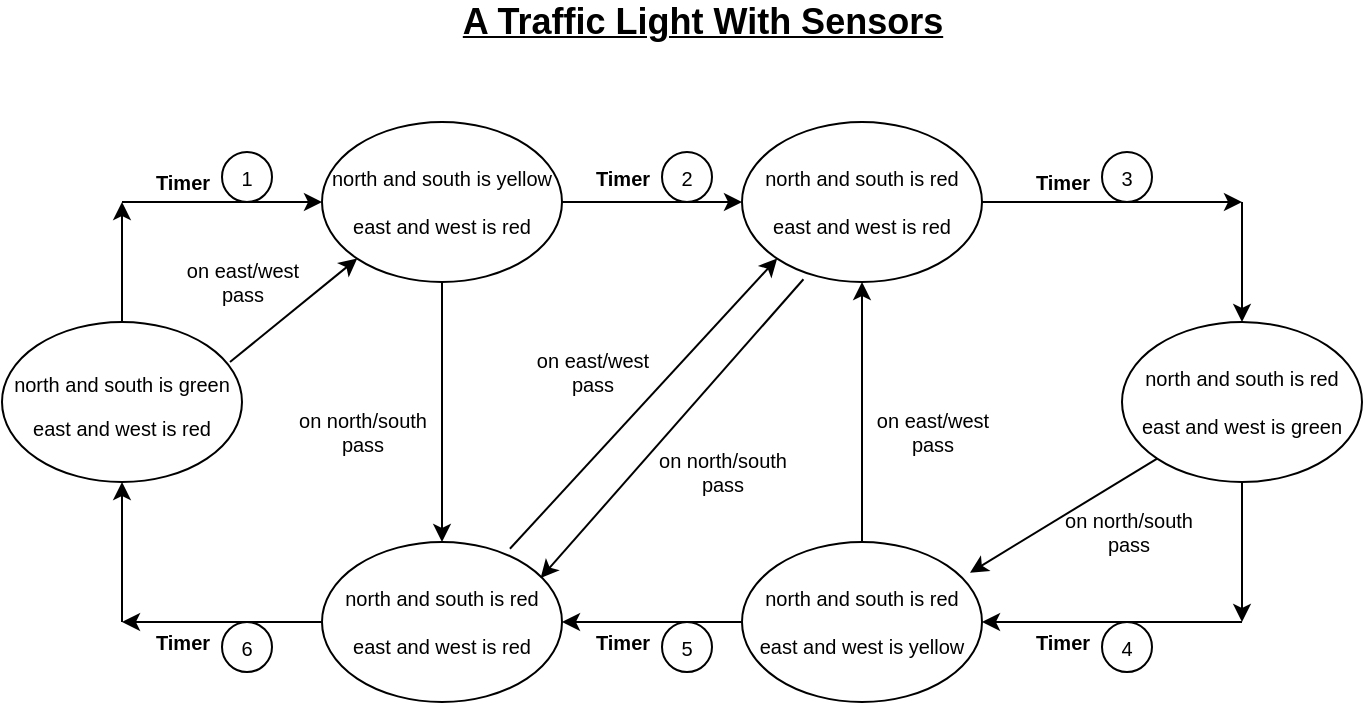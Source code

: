 <mxfile version="17.4.6" type="github">
  <diagram id="FeiwYfr4Wlo4jRZ_Yl8j" name="Page-1">
    <mxGraphModel dx="782" dy="436" grid="1" gridSize="10" guides="1" tooltips="1" connect="1" arrows="1" fold="1" page="1" pageScale="1" pageWidth="850" pageHeight="1100" math="0" shadow="0">
      <root>
        <mxCell id="0" />
        <mxCell id="1" parent="0" />
        <mxCell id="JngZ-TWqMBHg95M7geXb-1" value="&lt;b&gt;&lt;u&gt;&lt;font style=&quot;font-size: 18px&quot;&gt;A Traffic Light With Sensors&lt;/font&gt;&lt;/u&gt;&lt;/b&gt;" style="text;html=1;align=center;verticalAlign=middle;resizable=0;points=[];autosize=1;strokeColor=none;fillColor=none;" parent="1" vertex="1">
          <mxGeometry x="270" y="60" width="260" height="20" as="geometry" />
        </mxCell>
        <mxCell id="JngZ-TWqMBHg95M7geXb-2" value="&lt;font style=&quot;font-size: 10px&quot;&gt;north and south is green&lt;br&gt;east and west is red&lt;br&gt;&lt;/font&gt;" style="ellipse;whiteSpace=wrap;html=1;fontSize=18;" parent="1" vertex="1">
          <mxGeometry x="50" y="220" width="120" height="80" as="geometry" />
        </mxCell>
        <mxCell id="JngZ-TWqMBHg95M7geXb-12" style="edgeStyle=orthogonalEdgeStyle;rounded=0;orthogonalLoop=1;jettySize=auto;html=1;entryX=0;entryY=0.5;entryDx=0;entryDy=0;fontSize=10;" parent="1" source="JngZ-TWqMBHg95M7geXb-3" target="JngZ-TWqMBHg95M7geXb-4" edge="1">
          <mxGeometry relative="1" as="geometry" />
        </mxCell>
        <mxCell id="JngZ-TWqMBHg95M7geXb-3" value="north and south is yellow&lt;br&gt;&lt;br&gt;east and west is red" style="ellipse;whiteSpace=wrap;html=1;fontSize=10;" parent="1" vertex="1">
          <mxGeometry x="210" y="120" width="120" height="80" as="geometry" />
        </mxCell>
        <mxCell id="JngZ-TWqMBHg95M7geXb-4" value="north and south is red&lt;br&gt;&lt;br&gt;east and west is red" style="ellipse;whiteSpace=wrap;html=1;fontSize=10;" parent="1" vertex="1">
          <mxGeometry x="420" y="120" width="120" height="80" as="geometry" />
        </mxCell>
        <mxCell id="JngZ-TWqMBHg95M7geXb-5" value="north and south is red&lt;br&gt;&lt;br&gt;east and west is green" style="ellipse;whiteSpace=wrap;html=1;fontSize=10;" parent="1" vertex="1">
          <mxGeometry x="610" y="220" width="120" height="80" as="geometry" />
        </mxCell>
        <mxCell id="JngZ-TWqMBHg95M7geXb-6" value="north and south is red&lt;br&gt;&lt;br&gt;east and west is red" style="ellipse;whiteSpace=wrap;html=1;fontSize=10;" parent="1" vertex="1">
          <mxGeometry x="210" y="330" width="120" height="80" as="geometry" />
        </mxCell>
        <mxCell id="JngZ-TWqMBHg95M7geXb-13" style="edgeStyle=orthogonalEdgeStyle;rounded=0;orthogonalLoop=1;jettySize=auto;html=1;entryX=1;entryY=0.5;entryDx=0;entryDy=0;fontSize=10;" parent="1" source="JngZ-TWqMBHg95M7geXb-7" target="JngZ-TWqMBHg95M7geXb-6" edge="1">
          <mxGeometry relative="1" as="geometry" />
        </mxCell>
        <mxCell id="JngZ-TWqMBHg95M7geXb-7" value="north and south is red&lt;br&gt;&lt;br&gt;east and west is yellow" style="ellipse;whiteSpace=wrap;html=1;fontSize=10;" parent="1" vertex="1">
          <mxGeometry x="420" y="330" width="120" height="80" as="geometry" />
        </mxCell>
        <mxCell id="JngZ-TWqMBHg95M7geXb-10" value="" style="endArrow=classic;html=1;rounded=0;fontSize=10;exitX=0.5;exitY=0;exitDx=0;exitDy=0;" parent="1" source="JngZ-TWqMBHg95M7geXb-2" edge="1">
          <mxGeometry width="50" height="50" relative="1" as="geometry">
            <mxPoint x="380" y="220" as="sourcePoint" />
            <mxPoint x="110" y="160" as="targetPoint" />
          </mxGeometry>
        </mxCell>
        <mxCell id="JngZ-TWqMBHg95M7geXb-11" value="" style="endArrow=classic;html=1;rounded=0;fontSize=10;" parent="1" edge="1">
          <mxGeometry width="50" height="50" relative="1" as="geometry">
            <mxPoint x="110" y="160" as="sourcePoint" />
            <mxPoint x="210" y="160" as="targetPoint" />
          </mxGeometry>
        </mxCell>
        <mxCell id="JngZ-TWqMBHg95M7geXb-14" value="" style="endArrow=classic;html=1;rounded=0;fontSize=10;exitX=1;exitY=0.5;exitDx=0;exitDy=0;" parent="1" source="JngZ-TWqMBHg95M7geXb-4" edge="1">
          <mxGeometry width="50" height="50" relative="1" as="geometry">
            <mxPoint x="380" y="220" as="sourcePoint" />
            <mxPoint x="670" y="160" as="targetPoint" />
          </mxGeometry>
        </mxCell>
        <mxCell id="JngZ-TWqMBHg95M7geXb-15" value="" style="endArrow=classic;html=1;rounded=0;fontSize=10;entryX=0.5;entryY=0;entryDx=0;entryDy=0;" parent="1" target="JngZ-TWqMBHg95M7geXb-5" edge="1">
          <mxGeometry width="50" height="50" relative="1" as="geometry">
            <mxPoint x="670" y="160" as="sourcePoint" />
            <mxPoint x="430" y="170" as="targetPoint" />
          </mxGeometry>
        </mxCell>
        <mxCell id="JngZ-TWqMBHg95M7geXb-16" value="" style="endArrow=classic;html=1;rounded=0;fontSize=10;exitX=0.5;exitY=1;exitDx=0;exitDy=0;" parent="1" source="JngZ-TWqMBHg95M7geXb-5" edge="1">
          <mxGeometry width="50" height="50" relative="1" as="geometry">
            <mxPoint x="380" y="220" as="sourcePoint" />
            <mxPoint x="670" y="370" as="targetPoint" />
          </mxGeometry>
        </mxCell>
        <mxCell id="JngZ-TWqMBHg95M7geXb-17" value="" style="endArrow=classic;html=1;rounded=0;fontSize=10;entryX=1;entryY=0.5;entryDx=0;entryDy=0;" parent="1" target="JngZ-TWqMBHg95M7geXb-7" edge="1">
          <mxGeometry width="50" height="50" relative="1" as="geometry">
            <mxPoint x="670" y="370" as="sourcePoint" />
            <mxPoint x="430" y="170" as="targetPoint" />
          </mxGeometry>
        </mxCell>
        <mxCell id="JngZ-TWqMBHg95M7geXb-18" value="" style="endArrow=classic;html=1;rounded=0;fontSize=10;exitX=0;exitY=0.5;exitDx=0;exitDy=0;" parent="1" source="JngZ-TWqMBHg95M7geXb-6" edge="1">
          <mxGeometry width="50" height="50" relative="1" as="geometry">
            <mxPoint x="380" y="220" as="sourcePoint" />
            <mxPoint x="110" y="370" as="targetPoint" />
          </mxGeometry>
        </mxCell>
        <mxCell id="JngZ-TWqMBHg95M7geXb-19" value="" style="endArrow=classic;html=1;rounded=0;fontSize=10;entryX=0.5;entryY=1;entryDx=0;entryDy=0;" parent="1" target="JngZ-TWqMBHg95M7geXb-2" edge="1">
          <mxGeometry width="50" height="50" relative="1" as="geometry">
            <mxPoint x="110" y="370" as="sourcePoint" />
            <mxPoint x="430" y="170" as="targetPoint" />
          </mxGeometry>
        </mxCell>
        <mxCell id="JngZ-TWqMBHg95M7geXb-20" value="&lt;b&gt;Timer&lt;/b&gt;" style="text;html=1;align=center;verticalAlign=middle;resizable=0;points=[];autosize=1;strokeColor=none;fillColor=none;fontSize=10;" parent="1" vertex="1">
          <mxGeometry x="120" y="140" width="40" height="20" as="geometry" />
        </mxCell>
        <mxCell id="JngZ-TWqMBHg95M7geXb-21" value="1" style="ellipse;whiteSpace=wrap;html=1;aspect=fixed;fontSize=10;" parent="1" vertex="1">
          <mxGeometry x="160" y="135" width="25" height="25" as="geometry" />
        </mxCell>
        <mxCell id="JngZ-TWqMBHg95M7geXb-24" value="&lt;b&gt;Timer&lt;/b&gt;" style="text;html=1;align=center;verticalAlign=middle;resizable=0;points=[];autosize=1;strokeColor=none;fillColor=none;fontSize=10;" parent="1" vertex="1">
          <mxGeometry x="560" y="140" width="40" height="20" as="geometry" />
        </mxCell>
        <mxCell id="JngZ-TWqMBHg95M7geXb-25" value="3" style="ellipse;whiteSpace=wrap;html=1;aspect=fixed;fontSize=10;" parent="1" vertex="1">
          <mxGeometry x="600" y="135" width="25" height="25" as="geometry" />
        </mxCell>
        <mxCell id="JngZ-TWqMBHg95M7geXb-26" value="&lt;b&gt;Timer&lt;/b&gt;" style="text;html=1;align=center;verticalAlign=middle;resizable=0;points=[];autosize=1;strokeColor=none;fillColor=none;fontSize=10;" parent="1" vertex="1">
          <mxGeometry x="560" y="370" width="40" height="20" as="geometry" />
        </mxCell>
        <mxCell id="JngZ-TWqMBHg95M7geXb-27" value="4" style="ellipse;whiteSpace=wrap;html=1;aspect=fixed;fontSize=10;" parent="1" vertex="1">
          <mxGeometry x="600" y="370" width="25" height="25" as="geometry" />
        </mxCell>
        <mxCell id="JngZ-TWqMBHg95M7geXb-28" value="&lt;b&gt;Timer&lt;/b&gt;" style="text;html=1;align=center;verticalAlign=middle;resizable=0;points=[];autosize=1;strokeColor=none;fillColor=none;fontSize=10;" parent="1" vertex="1">
          <mxGeometry x="340" y="370" width="40" height="20" as="geometry" />
        </mxCell>
        <mxCell id="JngZ-TWqMBHg95M7geXb-29" value="5" style="ellipse;whiteSpace=wrap;html=1;aspect=fixed;fontSize=10;" parent="1" vertex="1">
          <mxGeometry x="380" y="370" width="25" height="25" as="geometry" />
        </mxCell>
        <mxCell id="JngZ-TWqMBHg95M7geXb-30" value="&lt;b&gt;Timer&lt;/b&gt;" style="text;html=1;align=center;verticalAlign=middle;resizable=0;points=[];autosize=1;strokeColor=none;fillColor=none;fontSize=10;" parent="1" vertex="1">
          <mxGeometry x="120" y="370" width="40" height="20" as="geometry" />
        </mxCell>
        <mxCell id="JngZ-TWqMBHg95M7geXb-31" value="6" style="ellipse;whiteSpace=wrap;html=1;aspect=fixed;fontSize=10;" parent="1" vertex="1">
          <mxGeometry x="160" y="370" width="25" height="25" as="geometry" />
        </mxCell>
        <mxCell id="JngZ-TWqMBHg95M7geXb-32" value="&lt;b&gt;Timer&lt;/b&gt;" style="text;html=1;align=center;verticalAlign=middle;resizable=0;points=[];autosize=1;strokeColor=none;fillColor=none;fontSize=10;" parent="1" vertex="1">
          <mxGeometry x="340" y="137.5" width="40" height="20" as="geometry" />
        </mxCell>
        <mxCell id="JngZ-TWqMBHg95M7geXb-33" value="2" style="ellipse;whiteSpace=wrap;html=1;aspect=fixed;fontSize=10;" parent="1" vertex="1">
          <mxGeometry x="380" y="135" width="25" height="25" as="geometry" />
        </mxCell>
        <mxCell id="JngZ-TWqMBHg95M7geXb-34" value="" style="endArrow=classic;html=1;rounded=0;fontSize=10;exitX=0.95;exitY=0.25;exitDx=0;exitDy=0;exitPerimeter=0;entryX=0;entryY=1;entryDx=0;entryDy=0;" parent="1" source="JngZ-TWqMBHg95M7geXb-2" target="JngZ-TWqMBHg95M7geXb-3" edge="1">
          <mxGeometry width="50" height="50" relative="1" as="geometry">
            <mxPoint x="380" y="320" as="sourcePoint" />
            <mxPoint x="430" y="270" as="targetPoint" />
          </mxGeometry>
        </mxCell>
        <mxCell id="JngZ-TWqMBHg95M7geXb-35" value="on east/west &lt;br&gt;pass" style="text;html=1;align=center;verticalAlign=middle;resizable=0;points=[];autosize=1;strokeColor=none;fillColor=none;fontSize=10;" parent="1" vertex="1">
          <mxGeometry x="135" y="185" width="70" height="30" as="geometry" />
        </mxCell>
        <mxCell id="JngZ-TWqMBHg95M7geXb-37" value="" style="endArrow=classic;html=1;rounded=0;fontSize=10;exitX=0.5;exitY=1;exitDx=0;exitDy=0;entryX=0.5;entryY=0;entryDx=0;entryDy=0;" parent="1" source="JngZ-TWqMBHg95M7geXb-3" target="JngZ-TWqMBHg95M7geXb-6" edge="1">
          <mxGeometry width="50" height="50" relative="1" as="geometry">
            <mxPoint x="380" y="310" as="sourcePoint" />
            <mxPoint x="430" y="260" as="targetPoint" />
          </mxGeometry>
        </mxCell>
        <mxCell id="JngZ-TWqMBHg95M7geXb-38" value="on north/south&lt;br&gt;pass" style="text;html=1;align=center;verticalAlign=middle;resizable=0;points=[];autosize=1;strokeColor=none;fillColor=none;fontSize=10;" parent="1" vertex="1">
          <mxGeometry x="190" y="260" width="80" height="30" as="geometry" />
        </mxCell>
        <mxCell id="JngZ-TWqMBHg95M7geXb-39" value="" style="endArrow=classic;html=1;rounded=0;fontSize=10;entryX=0;entryY=1;entryDx=0;entryDy=0;exitX=0.783;exitY=0.042;exitDx=0;exitDy=0;exitPerimeter=0;" parent="1" source="JngZ-TWqMBHg95M7geXb-6" target="JngZ-TWqMBHg95M7geXb-4" edge="1">
          <mxGeometry width="50" height="50" relative="1" as="geometry">
            <mxPoint x="300" y="340" as="sourcePoint" />
            <mxPoint x="430" y="260" as="targetPoint" />
          </mxGeometry>
        </mxCell>
        <mxCell id="JngZ-TWqMBHg95M7geXb-40" value="" style="endArrow=classic;html=1;rounded=0;fontSize=10;exitX=0.256;exitY=0.983;exitDx=0;exitDy=0;exitPerimeter=0;entryX=0.911;entryY=0.225;entryDx=0;entryDy=0;entryPerimeter=0;" parent="1" source="JngZ-TWqMBHg95M7geXb-4" target="JngZ-TWqMBHg95M7geXb-6" edge="1">
          <mxGeometry width="50" height="50" relative="1" as="geometry">
            <mxPoint x="380" y="310" as="sourcePoint" />
            <mxPoint x="430" y="260" as="targetPoint" />
          </mxGeometry>
        </mxCell>
        <mxCell id="JngZ-TWqMBHg95M7geXb-41" value="on east/west&lt;br&gt;pass" style="text;html=1;align=center;verticalAlign=middle;resizable=0;points=[];autosize=1;strokeColor=none;fillColor=none;fontSize=10;" parent="1" vertex="1">
          <mxGeometry x="310" y="230" width="70" height="30" as="geometry" />
        </mxCell>
        <mxCell id="JngZ-TWqMBHg95M7geXb-42" value="on north/south&lt;br&gt;pass" style="text;html=1;align=center;verticalAlign=middle;resizable=0;points=[];autosize=1;strokeColor=none;fillColor=none;fontSize=10;" parent="1" vertex="1">
          <mxGeometry x="370" y="280" width="80" height="30" as="geometry" />
        </mxCell>
        <mxCell id="JngZ-TWqMBHg95M7geXb-43" value="" style="endArrow=classic;html=1;rounded=0;fontSize=10;exitX=0.5;exitY=0;exitDx=0;exitDy=0;entryX=0.5;entryY=1;entryDx=0;entryDy=0;" parent="1" source="JngZ-TWqMBHg95M7geXb-7" target="JngZ-TWqMBHg95M7geXb-4" edge="1">
          <mxGeometry width="50" height="50" relative="1" as="geometry">
            <mxPoint x="380" y="290" as="sourcePoint" />
            <mxPoint x="430" y="240" as="targetPoint" />
          </mxGeometry>
        </mxCell>
        <mxCell id="JngZ-TWqMBHg95M7geXb-44" value="on east/west&lt;br&gt;pass" style="text;html=1;align=center;verticalAlign=middle;resizable=0;points=[];autosize=1;strokeColor=none;fillColor=none;fontSize=10;" parent="1" vertex="1">
          <mxGeometry x="480" y="260" width="70" height="30" as="geometry" />
        </mxCell>
        <mxCell id="JngZ-TWqMBHg95M7geXb-45" value="" style="endArrow=classic;html=1;rounded=0;fontSize=10;exitX=0;exitY=1;exitDx=0;exitDy=0;entryX=0.95;entryY=0.192;entryDx=0;entryDy=0;entryPerimeter=0;" parent="1" source="JngZ-TWqMBHg95M7geXb-5" target="JngZ-TWqMBHg95M7geXb-7" edge="1">
          <mxGeometry width="50" height="50" relative="1" as="geometry">
            <mxPoint x="380" y="290" as="sourcePoint" />
            <mxPoint x="430" y="240" as="targetPoint" />
          </mxGeometry>
        </mxCell>
        <mxCell id="JngZ-TWqMBHg95M7geXb-46" value="on north/south&lt;br&gt;pass" style="text;html=1;align=center;verticalAlign=middle;resizable=0;points=[];autosize=1;strokeColor=none;fillColor=none;fontSize=10;" parent="1" vertex="1">
          <mxGeometry x="572.5" y="310" width="80" height="30" as="geometry" />
        </mxCell>
      </root>
    </mxGraphModel>
  </diagram>
</mxfile>
